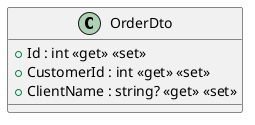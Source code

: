 @startuml
class OrderDto {
    + Id : int <<get>> <<set>>
    + CustomerId : int <<get>> <<set>>
    + ClientName : string? <<get>> <<set>>
}
@enduml
